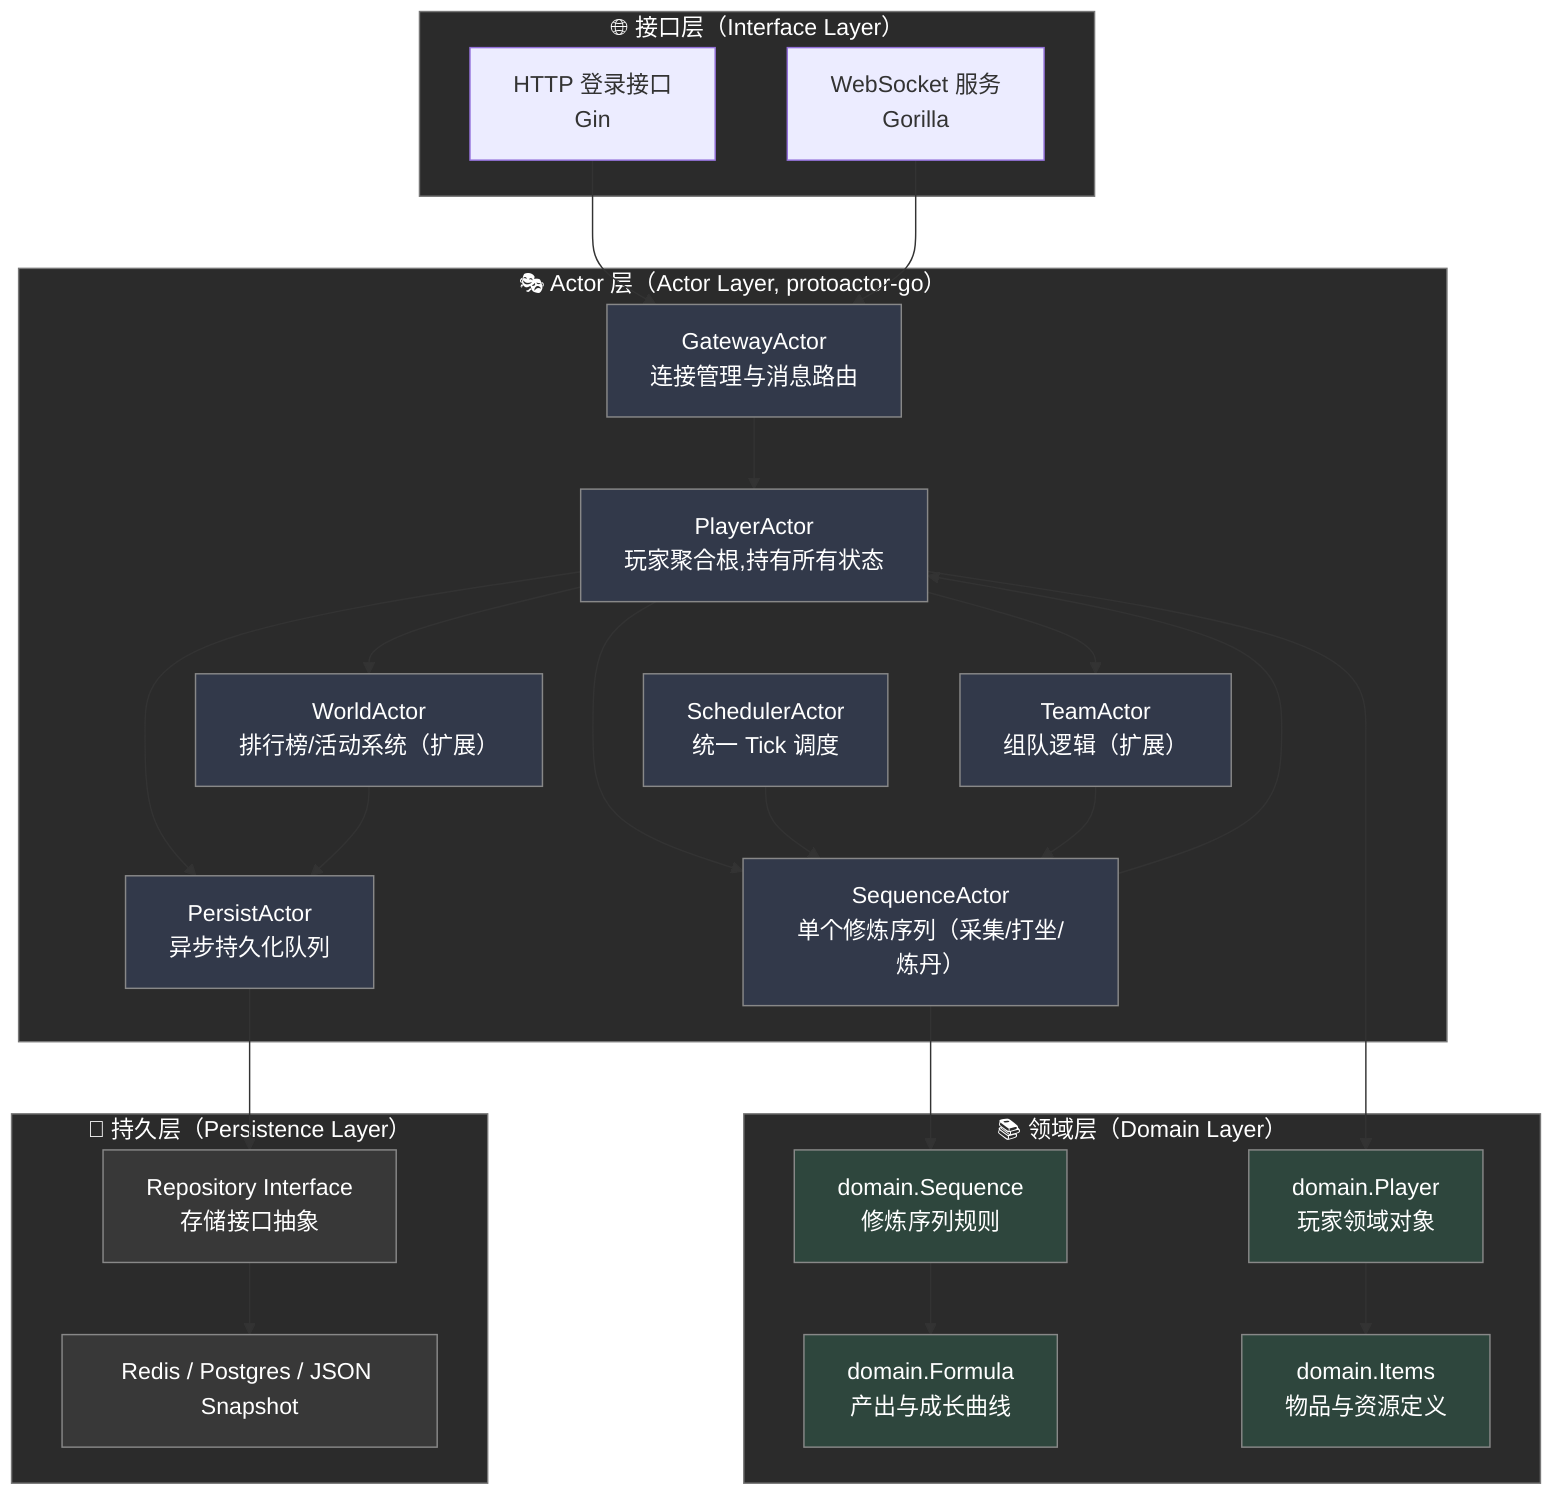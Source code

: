 %% 修仙放置MMO服务端 - 逻辑分层架构图
graph TD
%% === 外部接口层 ===
subgraph InterfaceLayer["🌐 接口层（Interface Layer）"]
A1[HTTP 登录接口<br>Gin]
A2[WebSocket 服务<br> Gorilla]
end

%% === Actor 层 ===
subgraph ActorLayer["🎭 Actor 层（Actor Layer, protoactor-go）"]
B1[GatewayActor<br>连接管理与消息路由]
B2[PlayerActor<br>玩家聚合根,持有所有状态]
B3[SequenceActor<br>单个修炼序列（采集/打坐/炼丹）]
B4[SchedulerActor<br>统一 Tick 调度]
B5[PersistActor<br>异步持久化队列]
B6[TeamActor<br>组队逻辑（扩展）]
B7[WorldActor<br>排行榜/活动系统（扩展）]
end

%% === 领域层 ===
subgraph DomainLayer["📚 领域层（Domain Layer）"]
C1[domain.Player<br>玩家领域对象]
C2[domain.Sequence<br>修炼序列规则]
C3[domain.Formula<br>产出与成长曲线]
C4[domain.Items<br>物品与资源定义]
end

%% === 持久层 ===
subgraph PersistLayer["💾 持久层（Persistence Layer）"]
D1[Repository Interface<br>存储接口抽象]
D2[Redis / Postgres / JSON Snapshot]
end

%% === 层内关系 ===
A1 --> B1
A2 --> B1
B1 --> B2
B2 --> B3
B4 --> B3
B3 --> B2
B2 --> B5
B5 --> D1
D1 --> D2

%% Domain interactions
B2 --> C1
B3 --> C2
C2 --> C3
C1 --> C4

%% Optional extensions
B2 --> B6
B2 --> B7
B6 --> B3
B7 --> B5

%% Annotations
classDef layer fill:#2b2b2b,stroke:#777,color:#fff,stroke-width:1px;
classDef actor fill:#32394a,stroke:#888,color:#fff,stroke-width:1px;
classDef domain fill:#2e463d,stroke:#888,color:#fff,stroke-width:1px;
classDef persist fill:#383838,stroke:#888,color:#fff,stroke-width:1px;

class InterfaceLayer,ActorLayer,DomainLayer,PersistLayer layer;
class B1,B2,B3,B4,B5,B6,B7 actor;
class C1,C2,C3,C4 domain;
class D1,D2 persist;